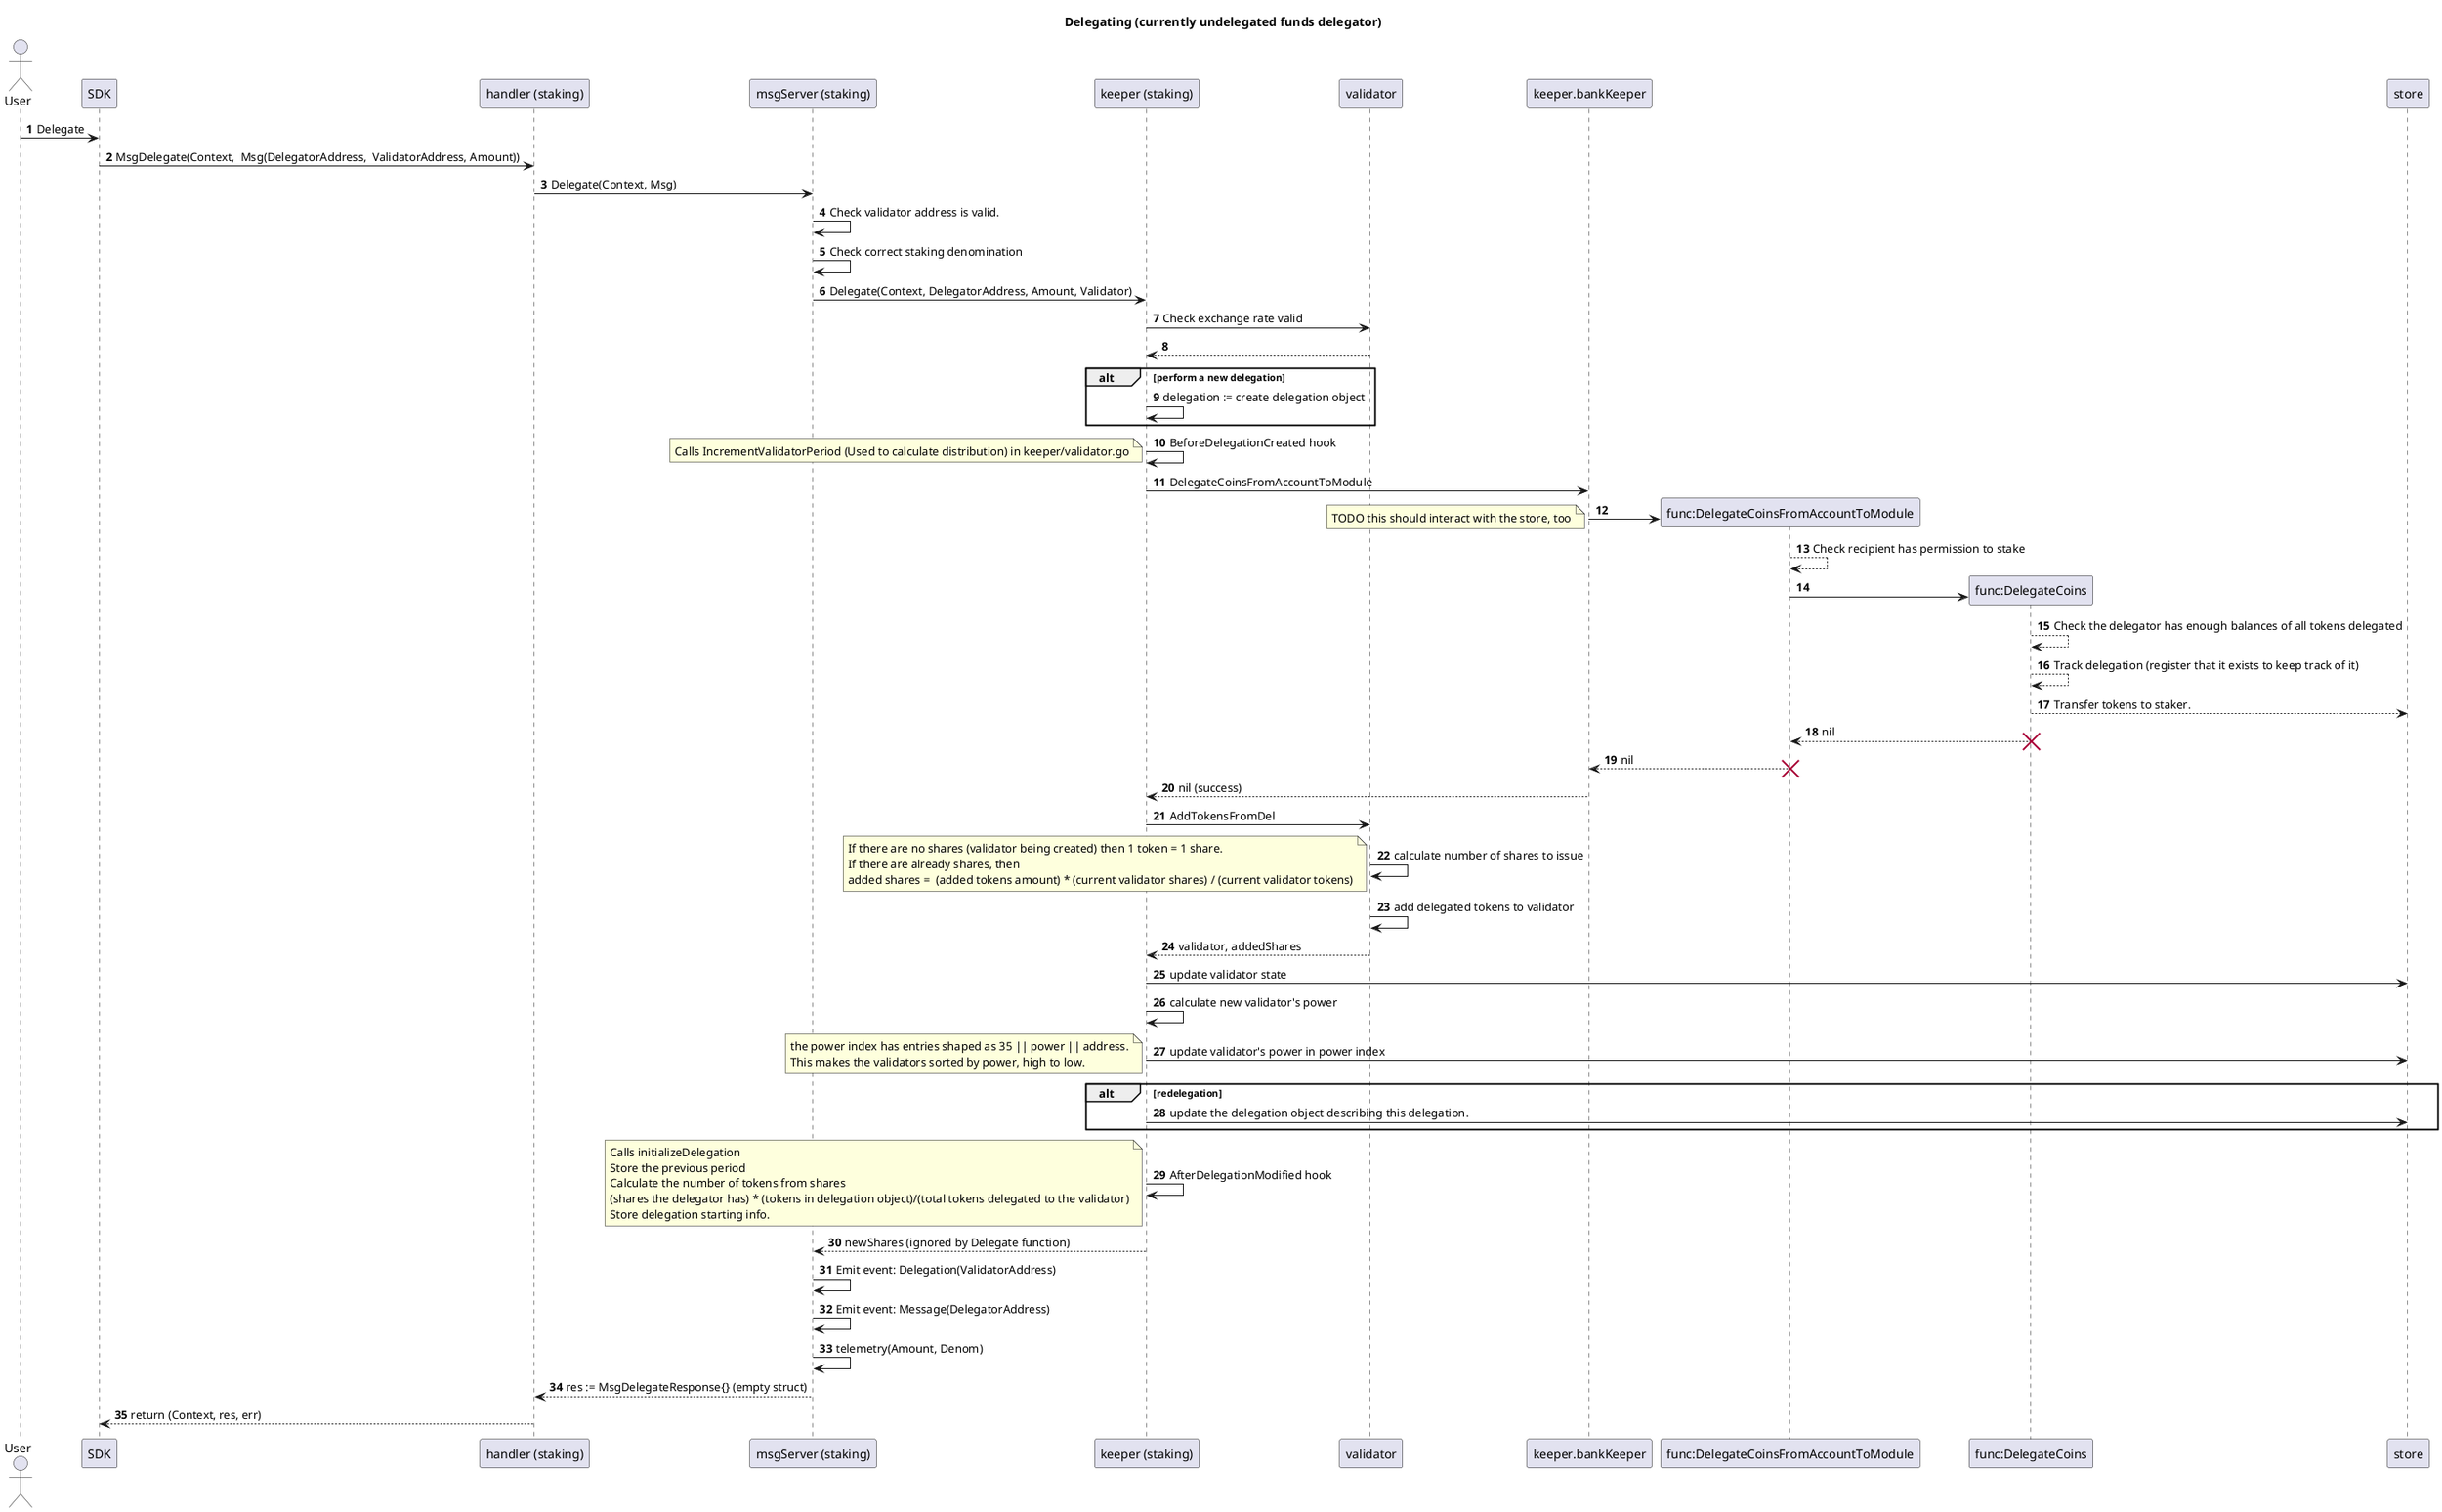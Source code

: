 @startuml
'https://plantuml.com/sequence-diagram

title: Delegating (currently undelegated funds delegator)
autonumber

actor User
User -> SDK : Delegate
SDK -> "handler (staking)": MsgDelegate(Context,  Msg(DelegatorAddress,  ValidatorAddress, Amount))
"handler (staking)" -> "msgServer (staking)" : Delegate(Context, Msg)
"msgServer (staking)" -> "msgServer (staking)" : Check validator address is valid.
"msgServer (staking)" -> "msgServer (staking)" : Check correct staking denomination
participant  "keeper (staking)" as keeper
"msgServer (staking)" -> keeper : Delegate(Context, DelegatorAddress, Amount, Validator)

    keeper ->  validator : Check exchange rate valid
    keeper <-- validator :
alt perform a new delegation
    keeper -> keeper : delegation := create delegation object
end

keeper -> keeper : BeforeDelegationCreated hook
note left: Calls IncrementValidatorPeriod (Used to calculate distribution) in keeper/validator.go

keeper -> keeper.bankKeeper : DelegateCoinsFromAccountToModule
keeper.bankKeeper -> "func:DelegateCoinsFromAccountToModule" as DelegateCoinsFromAccountToModule **
note left : TODO this should interact with the store, too
DelegateCoinsFromAccountToModule -->  DelegateCoinsFromAccountToModule  : Check recipient has permission to stake
DelegateCoinsFromAccountToModule ->  "func:DelegateCoins" as DelegateCoins **
DelegateCoins --> DelegateCoins : Check the delegator has enough balances of all tokens delegated
DelegateCoins --> DelegateCoins : Track delegation (register that it exists to keep track of it)
DelegateCoins --> store : Transfer tokens to staker.
DelegateCoins --> DelegateCoinsFromAccountToModule : nil
destroy DelegateCoins
keeper.bankKeeper <-- DelegateCoinsFromAccountToModule: nil
destroy DelegateCoinsFromAccountToModule
keeper <-- keeper.bankKeeper : nil (success)
keeper -> validator : AddTokensFromDel
validator -> validator : calculate number of shares to issue
note left: If there are no shares (validator being created) then 1 token = 1 share.\nIf there are already shares, then\nadded shares =  (added tokens amount) * (current validator shares) / (current validator tokens)

database store

validator -> validator : add delegated tokens to validator
keeper <-- validator : validator, addedShares
keeper -> store : update validator state
keeper -> keeper: calculate new validator's power
keeper -> store : update validator's power in power index
note left : the power index has entries shaped as 35 || power || address.\nThis makes the validators sorted by power, high to low.
alt redelegation
    keeper -> store : update the delegation object describing this delegation.
end
keeper -> keeper : AfterDelegationModified hook
note left: Calls initializeDelegation\nStore the previous period\nCalculate the number of tokens from shares\n(shares the delegator has) * (tokens in delegation object)/(total tokens delegated to the validator)\nStore delegation starting info.
"msgServer (staking)" <-- keeper : newShares (ignored by Delegate function)


"msgServer (staking)" -> "msgServer (staking)" : Emit event: Delegation(ValidatorAddress)
"msgServer (staking)" -> "msgServer (staking)" : Emit event: Message(DelegatorAddress)
"msgServer (staking)" -> "msgServer (staking)" : telemetry(Amount, Denom)
"handler (staking)" <-- "msgServer (staking)" : res := MsgDelegateResponse{} (empty struct)
SDK <-- "handler (staking)": return (Context, res, err)

@enduml

